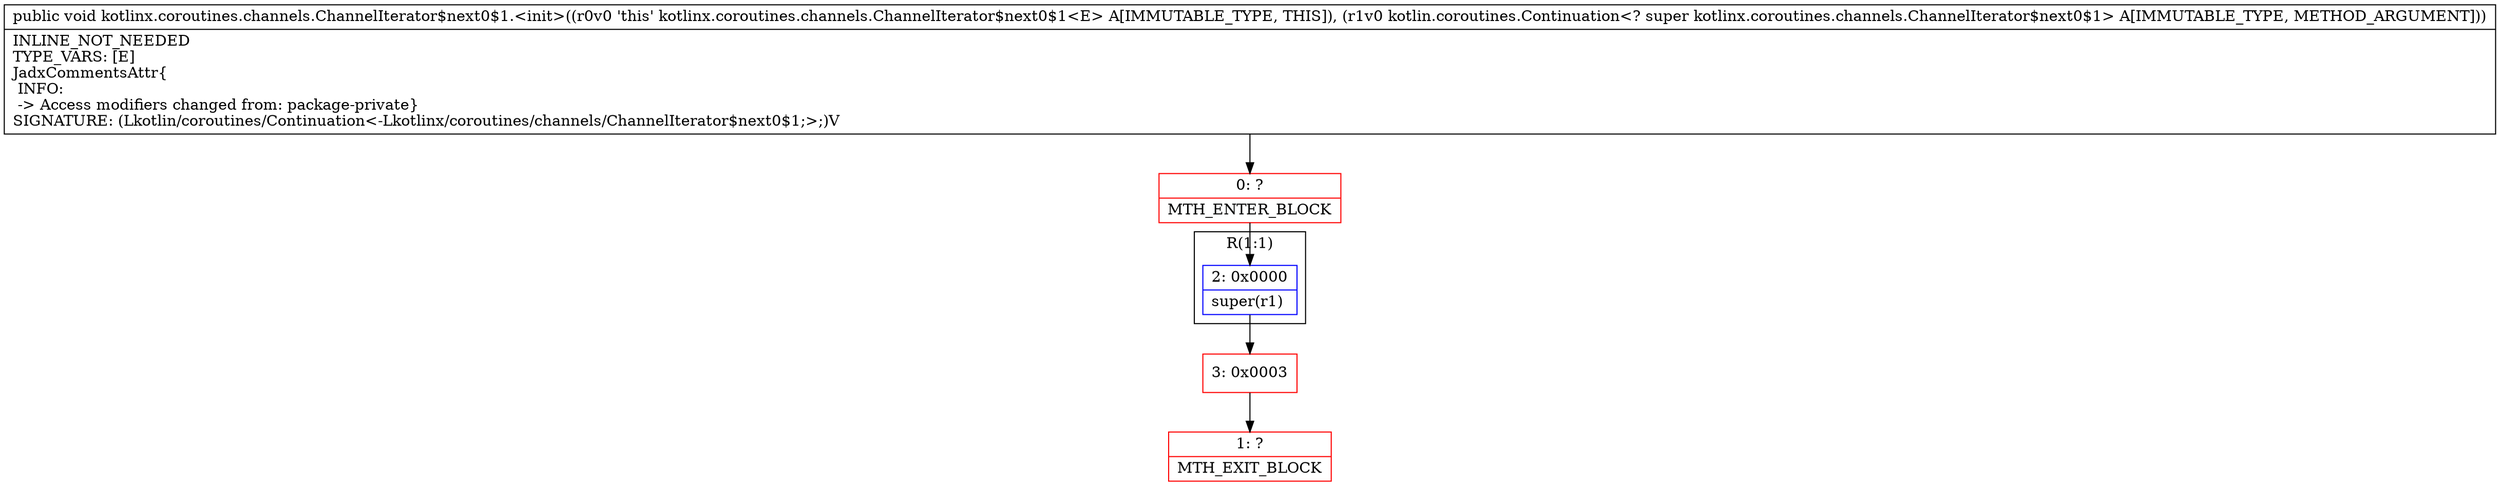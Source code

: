 digraph "CFG forkotlinx.coroutines.channels.ChannelIterator$next0$1.\<init\>(Lkotlin\/coroutines\/Continuation;)V" {
subgraph cluster_Region_483616464 {
label = "R(1:1)";
node [shape=record,color=blue];
Node_2 [shape=record,label="{2\:\ 0x0000|super(r1)\l}"];
}
Node_0 [shape=record,color=red,label="{0\:\ ?|MTH_ENTER_BLOCK\l}"];
Node_3 [shape=record,color=red,label="{3\:\ 0x0003}"];
Node_1 [shape=record,color=red,label="{1\:\ ?|MTH_EXIT_BLOCK\l}"];
MethodNode[shape=record,label="{public void kotlinx.coroutines.channels.ChannelIterator$next0$1.\<init\>((r0v0 'this' kotlinx.coroutines.channels.ChannelIterator$next0$1\<E\> A[IMMUTABLE_TYPE, THIS]), (r1v0 kotlin.coroutines.Continuation\<? super kotlinx.coroutines.channels.ChannelIterator$next0$1\> A[IMMUTABLE_TYPE, METHOD_ARGUMENT]))  | INLINE_NOT_NEEDED\lTYPE_VARS: [E]\lJadxCommentsAttr\{\l INFO: \l \-\> Access modifiers changed from: package\-private\}\lSIGNATURE: (Lkotlin\/coroutines\/Continuation\<\-Lkotlinx\/coroutines\/channels\/ChannelIterator$next0$1;\>;)V\l}"];
MethodNode -> Node_0;Node_2 -> Node_3;
Node_0 -> Node_2;
Node_3 -> Node_1;
}

